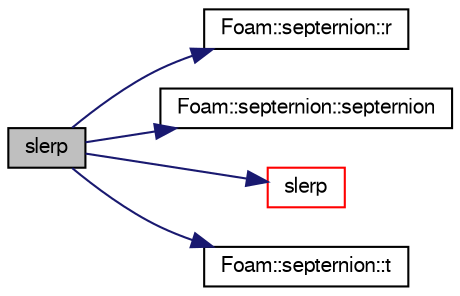 digraph "slerp"
{
  bgcolor="transparent";
  edge [fontname="FreeSans",fontsize="10",labelfontname="FreeSans",labelfontsize="10"];
  node [fontname="FreeSans",fontsize="10",shape=record];
  rankdir="LR";
  Node124904 [label="slerp",height=0.2,width=0.4,color="black", fillcolor="grey75", style="filled", fontcolor="black"];
  Node124904 -> Node124905 [color="midnightblue",fontsize="10",style="solid",fontname="FreeSans"];
  Node124905 [label="Foam::septernion::r",height=0.2,width=0.4,color="black",URL="$a28182.html#a3f654a0f851ca1874a91504ca2e31ba4"];
  Node124904 -> Node124906 [color="midnightblue",fontsize="10",style="solid",fontname="FreeSans"];
  Node124906 [label="Foam::septernion::septernion",height=0.2,width=0.4,color="black",URL="$a28182.html#ab15a66f0258e115ba50165b7a707eece",tooltip="Construct null. "];
  Node124904 -> Node124907 [color="midnightblue",fontsize="10",style="solid",fontname="FreeSans"];
  Node124907 [label="slerp",height=0.2,width=0.4,color="red",URL="$a21124.html#ad99931d1155936b2d8aa2ce6651bce06",tooltip="Spherical linear interpolation of quaternions. "];
  Node124904 -> Node124914 [color="midnightblue",fontsize="10",style="solid",fontname="FreeSans"];
  Node124914 [label="Foam::septernion::t",height=0.2,width=0.4,color="black",URL="$a28182.html#ac90b4495e032d0efeb603179edc4cb8c"];
}
